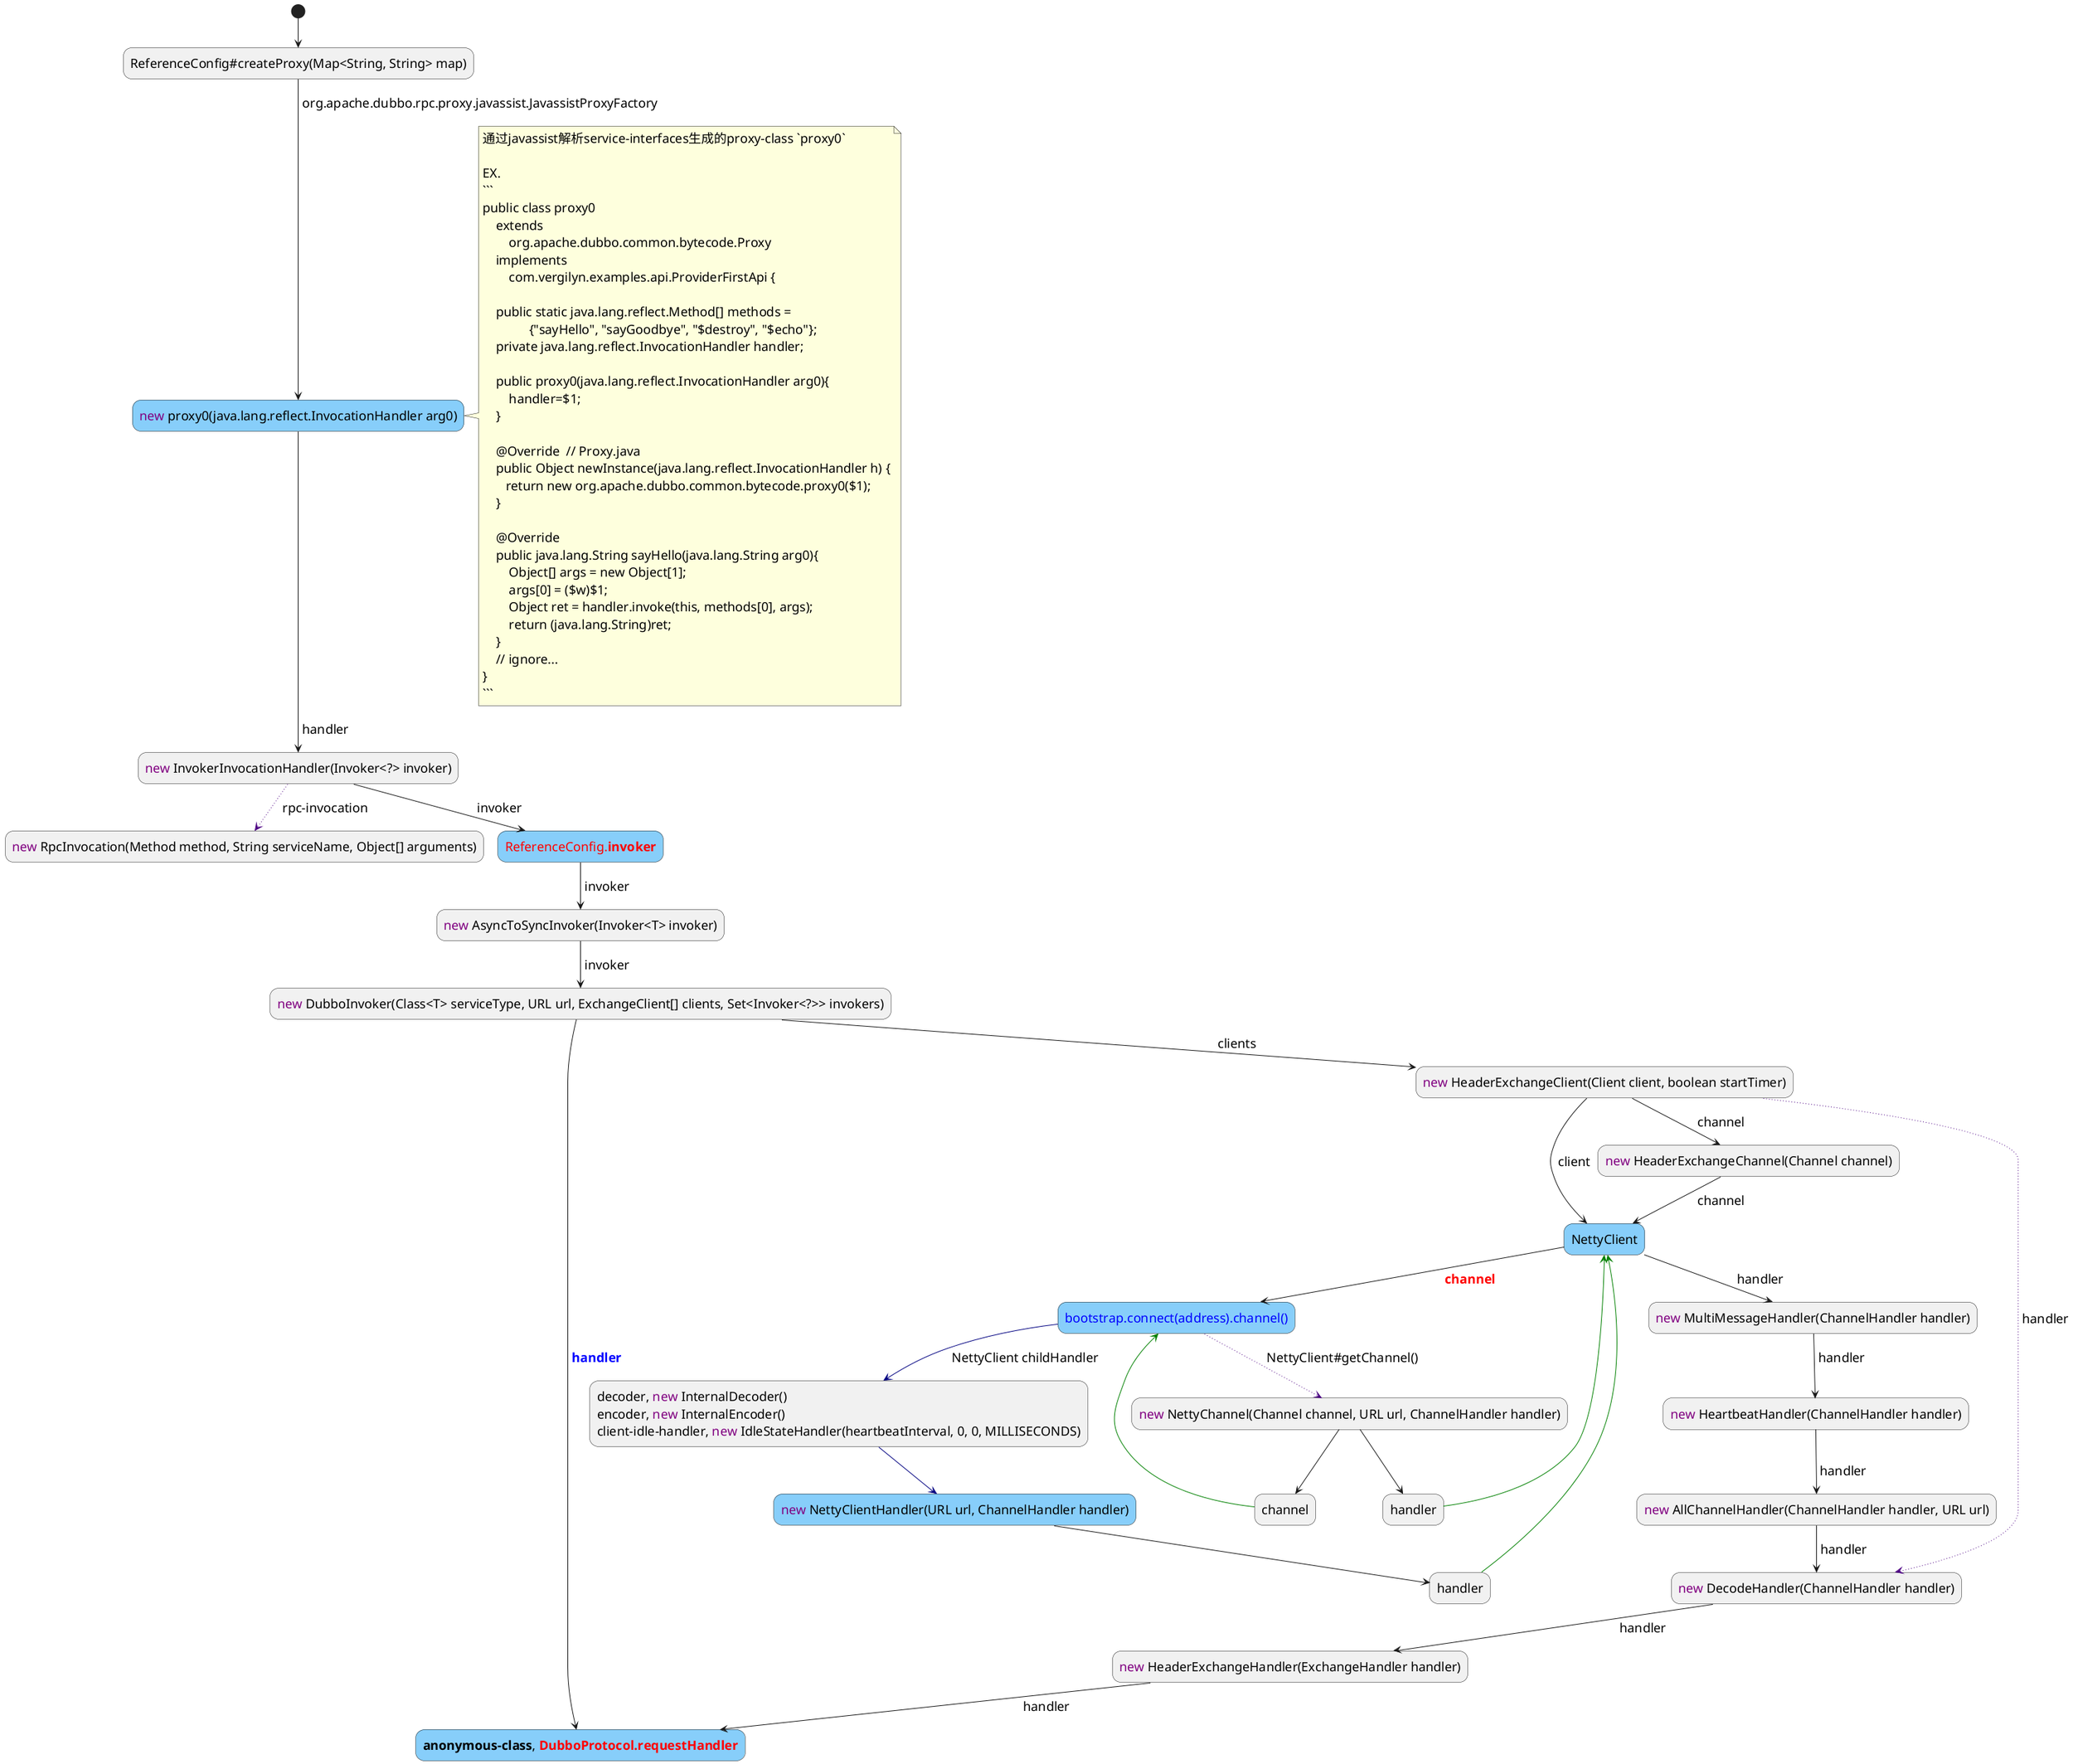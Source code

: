 @startuml
skinparam DefaultFontSize 18

skinparam activity{
  BackgroundColor<< important >> LightSkyBlue
}

(*)--> "ReferenceConfig#createProxy(Map<String, String> map)" AS CreateProxy
-->[ org.apache.dubbo.rpc.proxy.javassist.JavassistProxyFactory] "<color:purple>new</color> proxy0(java.lang.reflect.InvocationHandler arg0)" AS proxy0 <<important>>
note right
通过javassist解析service-interfaces生成的proxy-class `proxy0`

EX.
```
public class proxy0
    extends
        org.apache.dubbo.common.bytecode.Proxy
    implements
        com.vergilyn.examples.api.ProviderFirstApi {

    public static java.lang.reflect.Method[] methods =
              {"sayHello", "sayGoodbye", "$destroy", "$echo"};
    private java.lang.reflect.InvocationHandler handler;

    public proxy0(java.lang.reflect.InvocationHandler arg0){
        handler=$1;
    }

    @Override  // Proxy.java
    public Object newInstance(java.lang.reflect.InvocationHandler h) {
       return new org.apache.dubbo.common.bytecode.proxy0($1);
    }

    @Override
    public java.lang.String sayHello(java.lang.String arg0){
        Object[] args = new Object[1];
        args[0] = ($w)$1;
        Object ret = handler.invoke(this, methods[0], args);
        return (java.lang.String)ret;
    }
    // ignore...
}
```
endnote

-->[ handler] "<color:purple>new</color> InvokerInvocationHandler(Invoker<?> invoker)" AS InvokerInvocationHandler
InvokerInvocationHandler .[#Indigo].>[ rpc-invocation] "<color:purple>new</color> RpcInvocation(Method method, String serviceName, Object[] arguments)"

InvokerInvocationHandler -->[ invoker] "<color:red>ReferenceConfig.**invoker**</color>" AS invoker <<important>>
-->[ invoker] "<color:purple>new</color> AsyncToSyncInvoker(Invoker<T> invoker)"

-->[ invoker] "<color:purple>new</color> DubboInvoker(Class<T> serviceType, URL url, ExchangeClient[] clients, Set<Invoker<?>> invokers)" AS DubboInvoker

DubboInvoker -->[ <color:BLUE>**handler**</color>] "**anonymous-class**, <color:red>**DubboProtocol.requestHandler**</color>" AS CoreHandler <<important>>

DubboInvoker -->[ clients] "<color:purple>new</color> HeaderExchangeClient(Client client, boolean startTimer)" AS HeaderExchangeClient

HeaderExchangeClient .[#Indigo].>[ handler] "<color:purple>new</color> DecodeHandler(ChannelHandler handler)" AS DecodeHandler
DecodeHandler -->[ handler] "<color:purple>new</color> HeaderExchangeHandler(ExchangeHandler handler)" AS HeaderExchangeHandler
HeaderExchangeHandler -->[ handler] CoreHandler

HeaderExchangeClient -->[ channel] "<color:purple>new</color> HeaderExchangeChannel(Channel channel)" AS HeaderExchangeChannel.channel

HeaderExchangeChannel.channel -->[ channel] NettyClient

HeaderExchangeClient -->[ client] "<color:purple>new</color> NettyClient(URL url, final ChannelHandler handler)" AS NettyClient <<important>>

NettyClient -->[ handler] "<color:purple>new</color> MultiMessageHandler(ChannelHandler handler)" AS MultiMessageHandler
MultiMessageHandler -->[ handler] "<color:purple>new</color> HeartbeatHandler(ChannelHandler handler)" AS HeartbeatHandler
HeartbeatHandler -->[ handler] "<color:purple>new</color> AllChannelHandler(ChannelHandler handler, URL url)" AS AllChannelHandler
AllChannelHandler -->[ handler] DecodeHandler

NettyClient -->[ <color:red>**channel**] "<color:blue>bootstrap.connect(address).channel()</color>" AS NettyClient.channel <<important>>
NettyClient.channel .[#Indigo].>[ NettyClient#getChannel()] "<color:purple>new</color> NettyChannel(Channel channel, URL url, ChannelHandler handler)" AS NettyChannel
NettyChannel --> "channel" AS NettyChannel.channel
NettyChannel.channel -[#green]-> NettyClient.channel
NettyChannel --> "handler" AS NettyChannel.handler
NettyChannel.handler -[#green]-> NettyClient

NettyClient.channel -[#Navy]->[ NettyClient childHandler] "
decoder, <color:purple>new</color> InternalDecoder()
encoder, <color:purple>new</color> InternalEncoder()
client-idle-handler, <color:purple>new</color> IdleStateHandler(heartbeatInterval, 0, 0, MILLISECONDS)" AS NettyClient.childHandler

NettyClient.childHandler -[#Navy]-> "<color:purple>new</color> NettyClientHandler(URL url, ChannelHandler handler)" AS NettyClientHandler <<important>>
NettyClientHandler --> "handler" AS NettyClientHandler.handler
NettyClientHandler.handler -[#green]-> NettyClient

@enduml